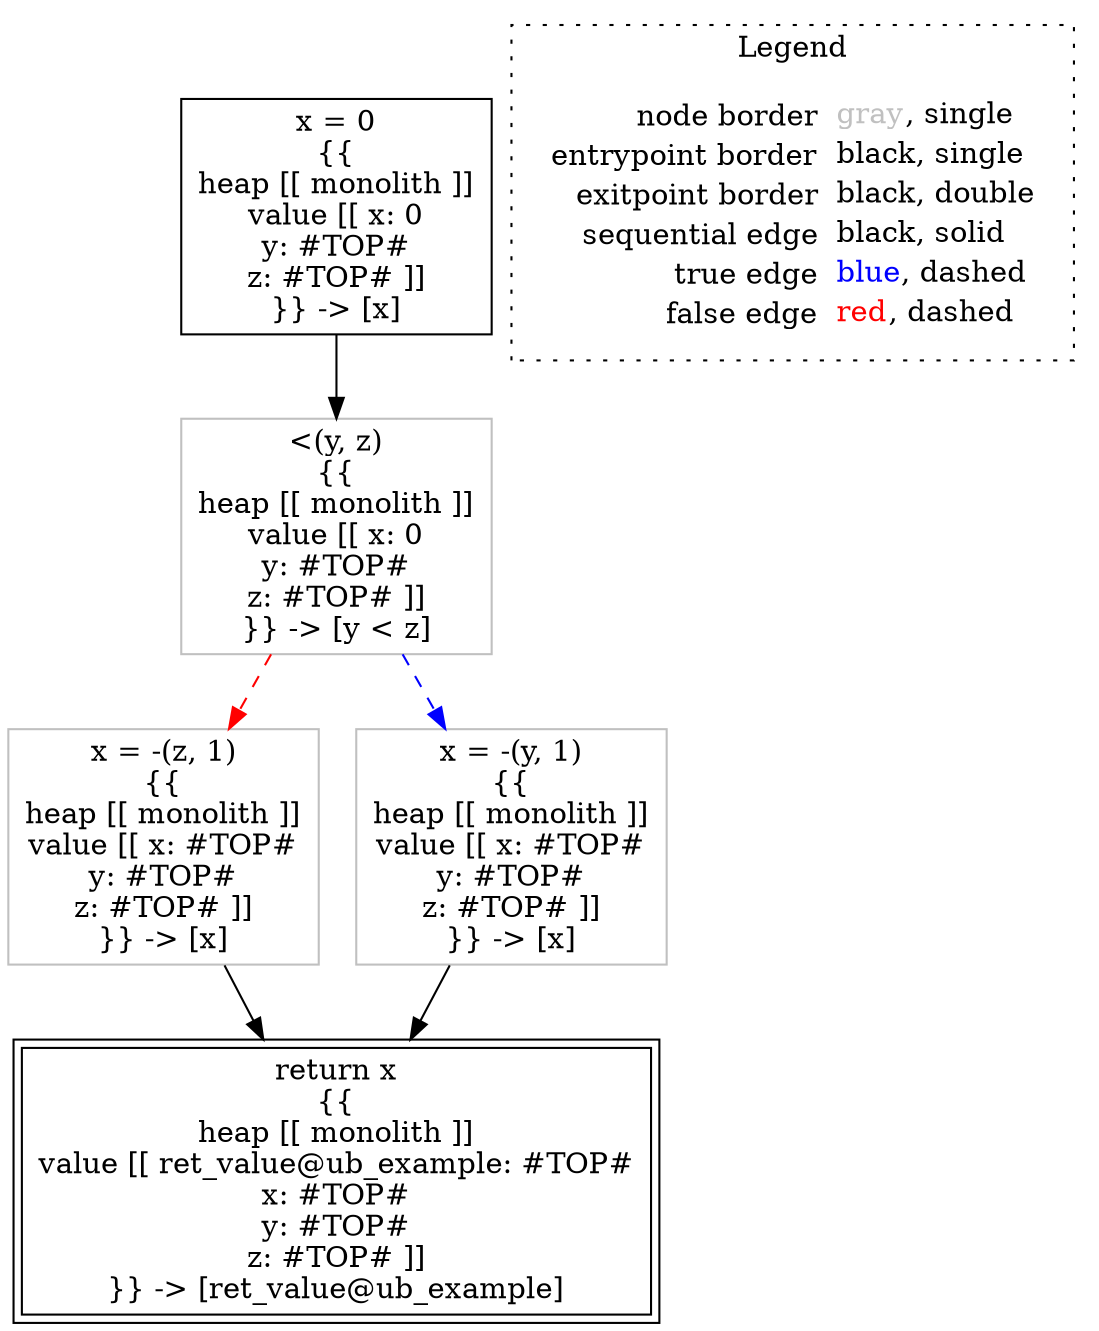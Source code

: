 digraph {
	"node0" [shape="rect",color="black",label=<x = 0<BR/>{{<BR/>heap [[ monolith ]]<BR/>value [[ x: 0<BR/>y: #TOP#<BR/>z: #TOP# ]]<BR/>}} -&gt; [x]>];
	"node1" [shape="rect",color="gray",label=<x = -(z, 1)<BR/>{{<BR/>heap [[ monolith ]]<BR/>value [[ x: #TOP#<BR/>y: #TOP#<BR/>z: #TOP# ]]<BR/>}} -&gt; [x]>];
	"node2" [shape="rect",color="black",peripheries="2",label=<return x<BR/>{{<BR/>heap [[ monolith ]]<BR/>value [[ ret_value@ub_example: #TOP#<BR/>x: #TOP#<BR/>y: #TOP#<BR/>z: #TOP# ]]<BR/>}} -&gt; [ret_value@ub_example]>];
	"node3" [shape="rect",color="gray",label=<&lt;(y, z)<BR/>{{<BR/>heap [[ monolith ]]<BR/>value [[ x: 0<BR/>y: #TOP#<BR/>z: #TOP# ]]<BR/>}} -&gt; [y &lt; z]>];
	"node4" [shape="rect",color="gray",label=<x = -(y, 1)<BR/>{{<BR/>heap [[ monolith ]]<BR/>value [[ x: #TOP#<BR/>y: #TOP#<BR/>z: #TOP# ]]<BR/>}} -&gt; [x]>];
	"node1" -> "node2" [color="black"];
	"node0" -> "node3" [color="black"];
	"node3" -> "node1" [color="red",style="dashed"];
	"node3" -> "node4" [color="blue",style="dashed"];
	"node4" -> "node2" [color="black"];
subgraph cluster_legend {
	label="Legend";
	style=dotted;
	node [shape=plaintext];
	"legend" [label=<<table border="0" cellpadding="2" cellspacing="0" cellborder="0"><tr><td align="right">node border&nbsp;</td><td align="left"><font color="gray">gray</font>, single</td></tr><tr><td align="right">entrypoint border&nbsp;</td><td align="left"><font color="black">black</font>, single</td></tr><tr><td align="right">exitpoint border&nbsp;</td><td align="left"><font color="black">black</font>, double</td></tr><tr><td align="right">sequential edge&nbsp;</td><td align="left"><font color="black">black</font>, solid</td></tr><tr><td align="right">true edge&nbsp;</td><td align="left"><font color="blue">blue</font>, dashed</td></tr><tr><td align="right">false edge&nbsp;</td><td align="left"><font color="red">red</font>, dashed</td></tr></table>>];
}

}
